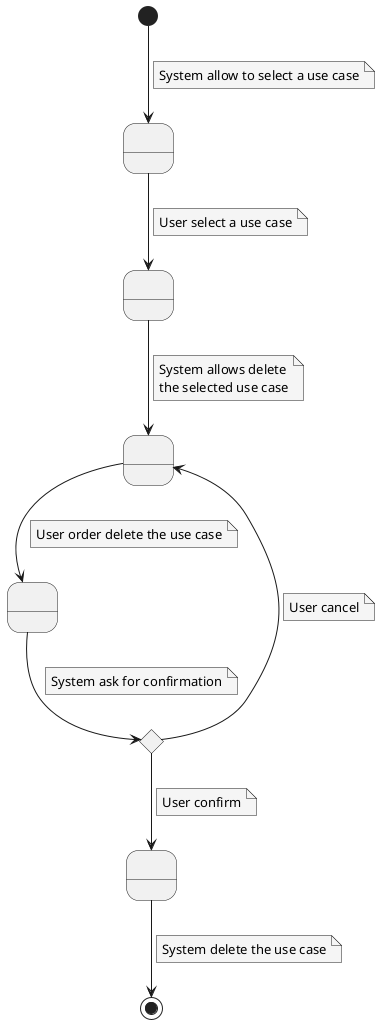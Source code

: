 @startuml
skinparam NoteBackgroundColor #whiteSmoke

state initial as " "
state selected as " "
state canDelete as " "
state deleteOrdered as " "
state confirmationRequired <<choice>>
state deleteConfirmed as " "

'Main path
[*] --> initial
note on link
    System allow to select a use case
end note
initial --> selected
note on link
    User select a use case
end note
selected --> canDelete
note on link
    System allows delete
    the selected use case
end note
canDelete --> deleteOrdered
note on link
    User order delete the use case
end note
deleteOrdered --> confirmationRequired
note on link
    System ask for confirmation
end note
confirmationRequired --> deleteConfirmed
note on link
    User confirm
end note
deleteConfirmed --> [*]
note on link
    System delete the use case
end note

'Variation path
confirmationRequired --> canDelete
note on link
    User cancel
end note

@enduml
